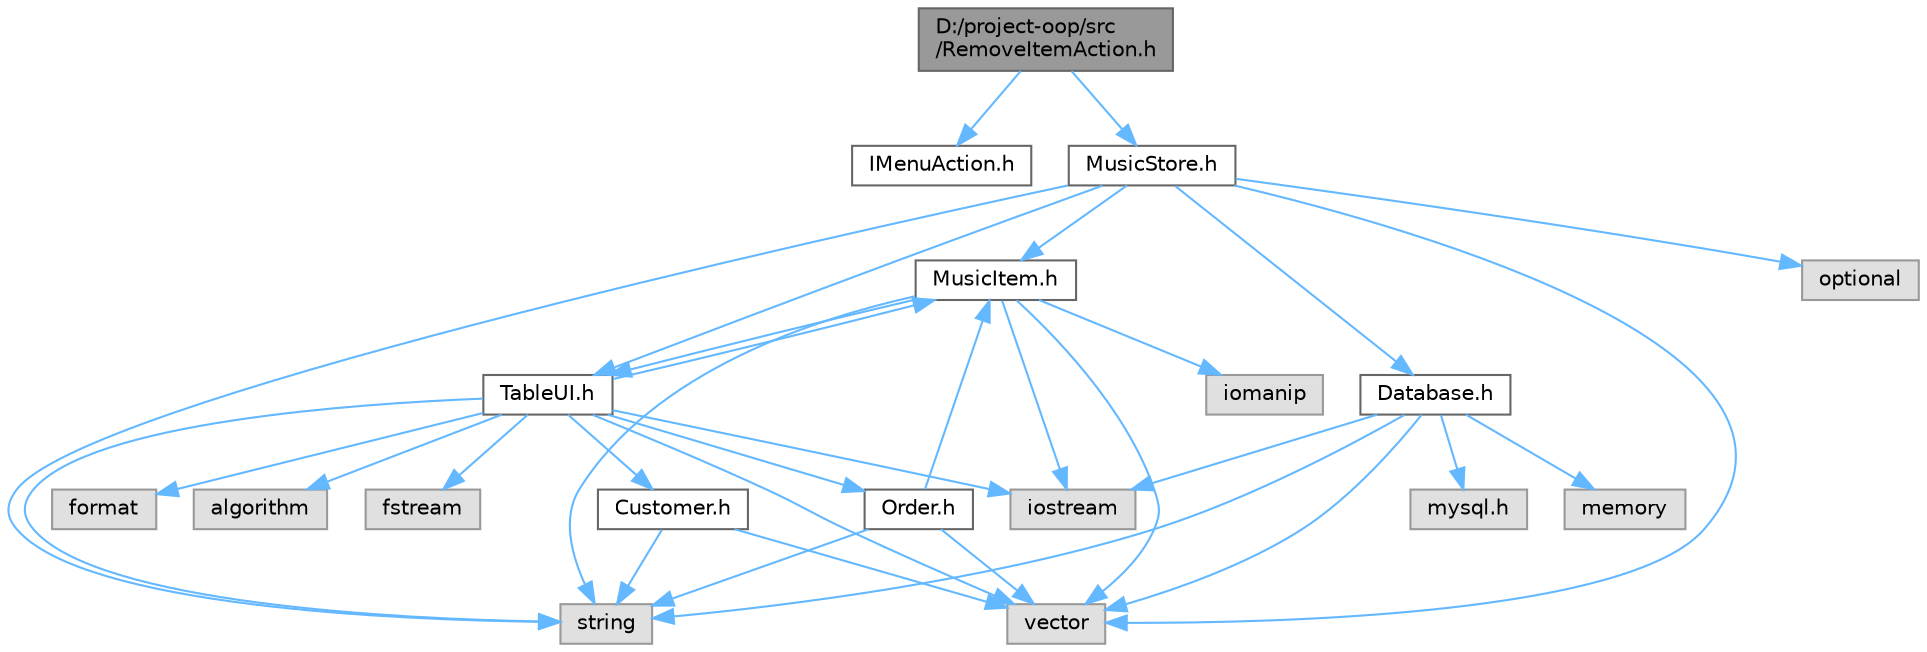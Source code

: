 digraph "D:/project-oop/src/RemoveItemAction.h"
{
 // LATEX_PDF_SIZE
  bgcolor="transparent";
  edge [fontname=Helvetica,fontsize=10,labelfontname=Helvetica,labelfontsize=10];
  node [fontname=Helvetica,fontsize=10,shape=box,height=0.2,width=0.4];
  Node1 [id="Node000001",label="D:/project-oop/src\l/RemoveItemAction.h",height=0.2,width=0.4,color="gray40", fillcolor="grey60", style="filled", fontcolor="black",tooltip="Định nghĩa lớp RemoveItemAction để xử lý hành động xóa mặt hàng khỏi cửa hàng âm nhạc."];
  Node1 -> Node2 [id="edge1_Node000001_Node000002",color="steelblue1",style="solid",tooltip=" "];
  Node2 [id="Node000002",label="IMenuAction.h",height=0.2,width=0.4,color="grey40", fillcolor="white", style="filled",URL="$_i_menu_action_8h.html",tooltip="Định nghĩa giao diện IMenuAction cho các hành động trong menu của ứng dụng cửa hàng âm nhạc."];
  Node1 -> Node3 [id="edge2_Node000001_Node000003",color="steelblue1",style="solid",tooltip=" "];
  Node3 [id="Node000003",label="MusicStore.h",height=0.2,width=0.4,color="grey40", fillcolor="white", style="filled",URL="$_music_store_8h.html",tooltip="Định nghĩa lớp MusicStore để quản lý các mặt hàng âm nhạc trong cửa hàng."];
  Node3 -> Node4 [id="edge3_Node000003_Node000004",color="steelblue1",style="solid",tooltip=" "];
  Node4 [id="Node000004",label="MusicItem.h",height=0.2,width=0.4,color="grey40", fillcolor="white", style="filled",URL="$_music_item_8h.html",tooltip="Định nghĩa lớp MusicItem để đại diện cho một mặt hàng âm nhạc trong cửa hàng."];
  Node4 -> Node5 [id="edge4_Node000004_Node000005",color="steelblue1",style="solid",tooltip=" "];
  Node5 [id="Node000005",label="string",height=0.2,width=0.4,color="grey60", fillcolor="#E0E0E0", style="filled",tooltip=" "];
  Node4 -> Node6 [id="edge5_Node000004_Node000006",color="steelblue1",style="solid",tooltip=" "];
  Node6 [id="Node000006",label="iostream",height=0.2,width=0.4,color="grey60", fillcolor="#E0E0E0", style="filled",tooltip=" "];
  Node4 -> Node7 [id="edge6_Node000004_Node000007",color="steelblue1",style="solid",tooltip=" "];
  Node7 [id="Node000007",label="iomanip",height=0.2,width=0.4,color="grey60", fillcolor="#E0E0E0", style="filled",tooltip=" "];
  Node4 -> Node8 [id="edge7_Node000004_Node000008",color="steelblue1",style="solid",tooltip=" "];
  Node8 [id="Node000008",label="vector",height=0.2,width=0.4,color="grey60", fillcolor="#E0E0E0", style="filled",tooltip=" "];
  Node4 -> Node9 [id="edge8_Node000004_Node000009",color="steelblue1",style="solid",tooltip=" "];
  Node9 [id="Node000009",label="TableUI.h",height=0.2,width=0.4,color="grey40", fillcolor="white", style="filled",URL="$_table_u_i_8h.html",tooltip="Định nghĩa lớp TableUI để hiển thị dữ liệu dạng bảng trong giao diện dòng lệnh."];
  Node9 -> Node6 [id="edge9_Node000009_Node000006",color="steelblue1",style="solid",tooltip=" "];
  Node9 -> Node8 [id="edge10_Node000009_Node000008",color="steelblue1",style="solid",tooltip=" "];
  Node9 -> Node5 [id="edge11_Node000009_Node000005",color="steelblue1",style="solid",tooltip=" "];
  Node9 -> Node10 [id="edge12_Node000009_Node000010",color="steelblue1",style="solid",tooltip=" "];
  Node10 [id="Node000010",label="format",height=0.2,width=0.4,color="grey60", fillcolor="#E0E0E0", style="filled",tooltip=" "];
  Node9 -> Node11 [id="edge13_Node000009_Node000011",color="steelblue1",style="solid",tooltip=" "];
  Node11 [id="Node000011",label="algorithm",height=0.2,width=0.4,color="grey60", fillcolor="#E0E0E0", style="filled",tooltip=" "];
  Node9 -> Node12 [id="edge14_Node000009_Node000012",color="steelblue1",style="solid",tooltip=" "];
  Node12 [id="Node000012",label="fstream",height=0.2,width=0.4,color="grey60", fillcolor="#E0E0E0", style="filled",tooltip=" "];
  Node9 -> Node13 [id="edge15_Node000009_Node000013",color="steelblue1",style="solid",tooltip=" "];
  Node13 [id="Node000013",label="Order.h",height=0.2,width=0.4,color="grey40", fillcolor="white", style="filled",URL="$_order_8h.html",tooltip="Định nghĩa lớp Order quản lý đơn hàng trong cửa hàng âm nhạc."];
  Node13 -> Node5 [id="edge16_Node000013_Node000005",color="steelblue1",style="solid",tooltip=" "];
  Node13 -> Node8 [id="edge17_Node000013_Node000008",color="steelblue1",style="solid",tooltip=" "];
  Node13 -> Node4 [id="edge18_Node000013_Node000004",color="steelblue1",style="solid",tooltip=" "];
  Node9 -> Node4 [id="edge19_Node000009_Node000004",color="steelblue1",style="solid",tooltip=" "];
  Node9 -> Node14 [id="edge20_Node000009_Node000014",color="steelblue1",style="solid",tooltip=" "];
  Node14 [id="Node000014",label="Customer.h",height=0.2,width=0.4,color="grey40", fillcolor="white", style="filled",URL="$_customer_8h.html",tooltip="Định nghĩa lớp Customer đại diện cho thông tin khách hàng trong hệ thống."];
  Node14 -> Node5 [id="edge21_Node000014_Node000005",color="steelblue1",style="solid",tooltip=" "];
  Node14 -> Node8 [id="edge22_Node000014_Node000008",color="steelblue1",style="solid",tooltip=" "];
  Node3 -> Node15 [id="edge23_Node000003_Node000015",color="steelblue1",style="solid",tooltip=" "];
  Node15 [id="Node000015",label="Database.h",height=0.2,width=0.4,color="grey40", fillcolor="white", style="filled",URL="$_database_8h.html",tooltip="Định nghĩa lớp Database để quản lý kết nối và truy vấn MySQL."];
  Node15 -> Node16 [id="edge24_Node000015_Node000016",color="steelblue1",style="solid",tooltip=" "];
  Node16 [id="Node000016",label="mysql.h",height=0.2,width=0.4,color="grey60", fillcolor="#E0E0E0", style="filled",tooltip=" "];
  Node15 -> Node6 [id="edge25_Node000015_Node000006",color="steelblue1",style="solid",tooltip=" "];
  Node15 -> Node5 [id="edge26_Node000015_Node000005",color="steelblue1",style="solid",tooltip=" "];
  Node15 -> Node17 [id="edge27_Node000015_Node000017",color="steelblue1",style="solid",tooltip=" "];
  Node17 [id="Node000017",label="memory",height=0.2,width=0.4,color="grey60", fillcolor="#E0E0E0", style="filled",tooltip=" "];
  Node15 -> Node8 [id="edge28_Node000015_Node000008",color="steelblue1",style="solid",tooltip=" "];
  Node3 -> Node9 [id="edge29_Node000003_Node000009",color="steelblue1",style="solid",tooltip=" "];
  Node3 -> Node8 [id="edge30_Node000003_Node000008",color="steelblue1",style="solid",tooltip=" "];
  Node3 -> Node5 [id="edge31_Node000003_Node000005",color="steelblue1",style="solid",tooltip=" "];
  Node3 -> Node18 [id="edge32_Node000003_Node000018",color="steelblue1",style="solid",tooltip=" "];
  Node18 [id="Node000018",label="optional",height=0.2,width=0.4,color="grey60", fillcolor="#E0E0E0", style="filled",tooltip=" "];
}

